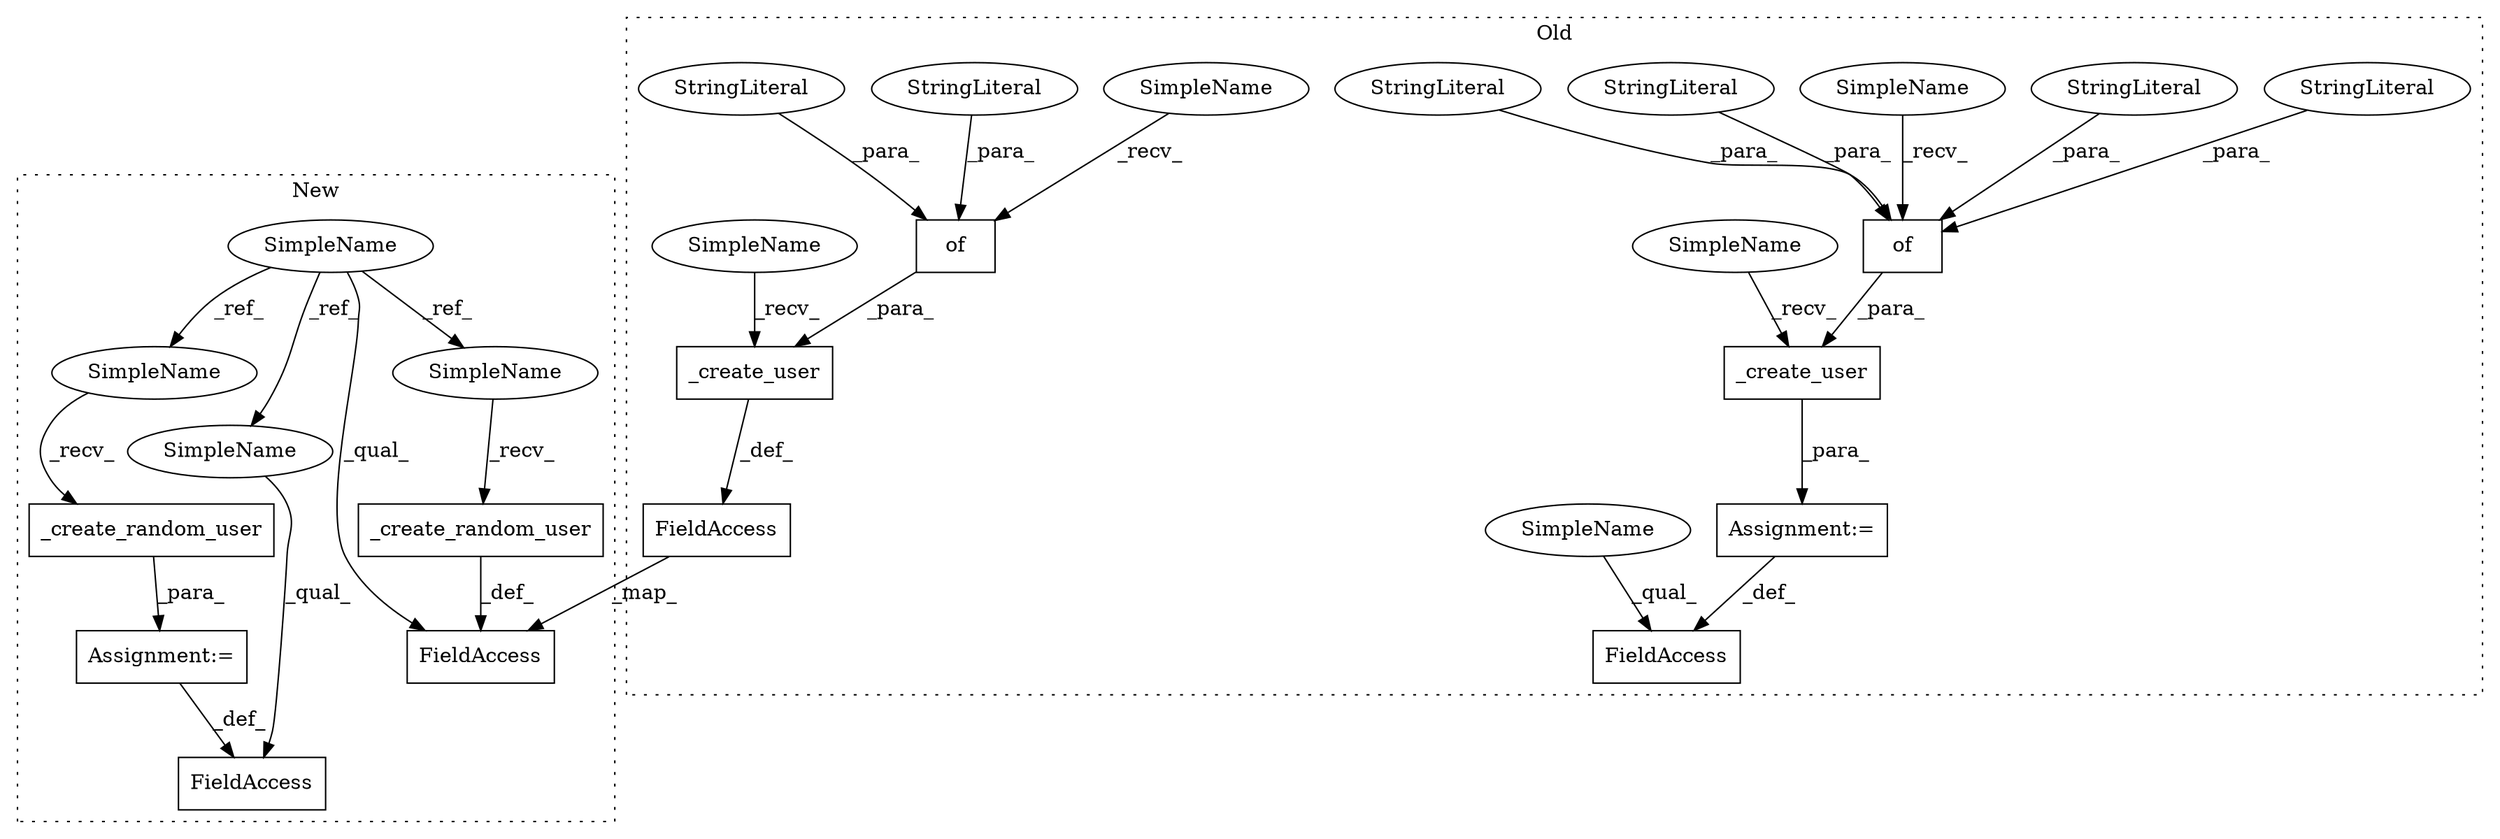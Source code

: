 digraph G {
subgraph cluster0 {
1 [label="of" a="32" s="8193,8238" l="3,1" shape="box"];
3 [label="FieldAccess" a="22" s="8156" l="14" shape="box"];
7 [label="of" a="32" s="8117,8148" l="3,1" shape="box"];
8 [label="StringLiteral" a="45" s="8227" l="11" shape="ellipse"];
9 [label="StringLiteral" a="45" s="8131" l="17" shape="ellipse"];
10 [label="StringLiteral" a="45" s="8120" l="10" shape="ellipse"];
11 [label="StringLiteral" a="45" s="8207" l="11" shape="ellipse"];
12 [label="StringLiteral" a="45" s="8219" l="7" shape="ellipse"];
14 [label="Assignment:=" a="7" s="8170" l="1" shape="box"];
15 [label="StringLiteral" a="45" s="8196" l="10" shape="ellipse"];
16 [label="_create_user" a="32" s="8176,8239" l="13,1" shape="box"];
18 [label="FieldAccess" a="22" s="8074" l="20" shape="box"];
19 [label="_create_user" a="32" s="8100,8149" l="13,1" shape="box"];
23 [label="SimpleName" a="42" s="8189" l="3" shape="ellipse"];
24 [label="SimpleName" a="42" s="8113" l="3" shape="ellipse"];
25 [label="SimpleName" a="42" s="8171" l="4" shape="ellipse"];
26 [label="SimpleName" a="42" s="8095" l="4" shape="ellipse"];
27 [label="SimpleName" a="42" s="8156" l="4" shape="ellipse"];
label = "Old";
style="dotted";
}
subgraph cluster1 {
2 [label="_create_random_user" a="32" s="8475" l="21" shape="box"];
4 [label="SimpleName" a="42" s="8069" l="4" shape="ellipse"];
5 [label="FieldAccess" a="22" s="8453" l="16" shape="box"];
6 [label="_create_random_user" a="32" s="8289" l="21" shape="box"];
13 [label="Assignment:=" a="7" s="8469" l="1" shape="box"];
17 [label="FieldAccess" a="22" s="8266" l="17" shape="box"];
20 [label="SimpleName" a="42" s="8470" l="4" shape="ellipse"];
21 [label="SimpleName" a="42" s="8453" l="4" shape="ellipse"];
22 [label="SimpleName" a="42" s="8284" l="4" shape="ellipse"];
label = "New";
style="dotted";
}
1 -> 16 [label="_para_"];
2 -> 13 [label="_para_"];
4 -> 17 [label="_qual_"];
4 -> 22 [label="_ref_"];
4 -> 20 [label="_ref_"];
4 -> 21 [label="_ref_"];
6 -> 17 [label="_def_"];
7 -> 19 [label="_para_"];
8 -> 1 [label="_para_"];
9 -> 7 [label="_para_"];
10 -> 7 [label="_para_"];
11 -> 1 [label="_para_"];
12 -> 1 [label="_para_"];
13 -> 5 [label="_def_"];
14 -> 3 [label="_def_"];
15 -> 1 [label="_para_"];
16 -> 14 [label="_para_"];
18 -> 17 [label="_map_"];
19 -> 18 [label="_def_"];
20 -> 2 [label="_recv_"];
21 -> 5 [label="_qual_"];
22 -> 6 [label="_recv_"];
23 -> 1 [label="_recv_"];
24 -> 7 [label="_recv_"];
25 -> 16 [label="_recv_"];
26 -> 19 [label="_recv_"];
27 -> 3 [label="_qual_"];
}